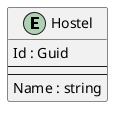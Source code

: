 @startuml

entity Hostel {
    Id : Guid
    --
    ' HostelKeyCodePlaceholder
    --
    Name : string
    ' HostelPropertyCodePlaceholder
}

' EntityCodePlaceholder

' RelationshipCodePlaceholder

@enduml
